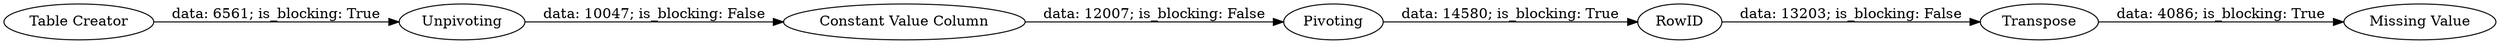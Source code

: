 digraph {
	"-5569324145618277826_63" [label=Transpose]
	"-5569324145618277826_62" [label=RowID]
	"-5569324145618277826_60" [label=Pivoting]
	"-5569324145618277826_61" [label="Constant Value Column"]
	"-5569324145618277826_38" [label=Unpivoting]
	"-5569324145618277826_64" [label="Missing Value"]
	"-5569324145618277826_37" [label="Table Creator"]
	"-5569324145618277826_61" -> "-5569324145618277826_60" [label="data: 12007; is_blocking: False"]
	"-5569324145618277826_37" -> "-5569324145618277826_38" [label="data: 6561; is_blocking: True"]
	"-5569324145618277826_62" -> "-5569324145618277826_63" [label="data: 13203; is_blocking: False"]
	"-5569324145618277826_63" -> "-5569324145618277826_64" [label="data: 4086; is_blocking: True"]
	"-5569324145618277826_38" -> "-5569324145618277826_61" [label="data: 10047; is_blocking: False"]
	"-5569324145618277826_60" -> "-5569324145618277826_62" [label="data: 14580; is_blocking: True"]
	rankdir=LR
}
